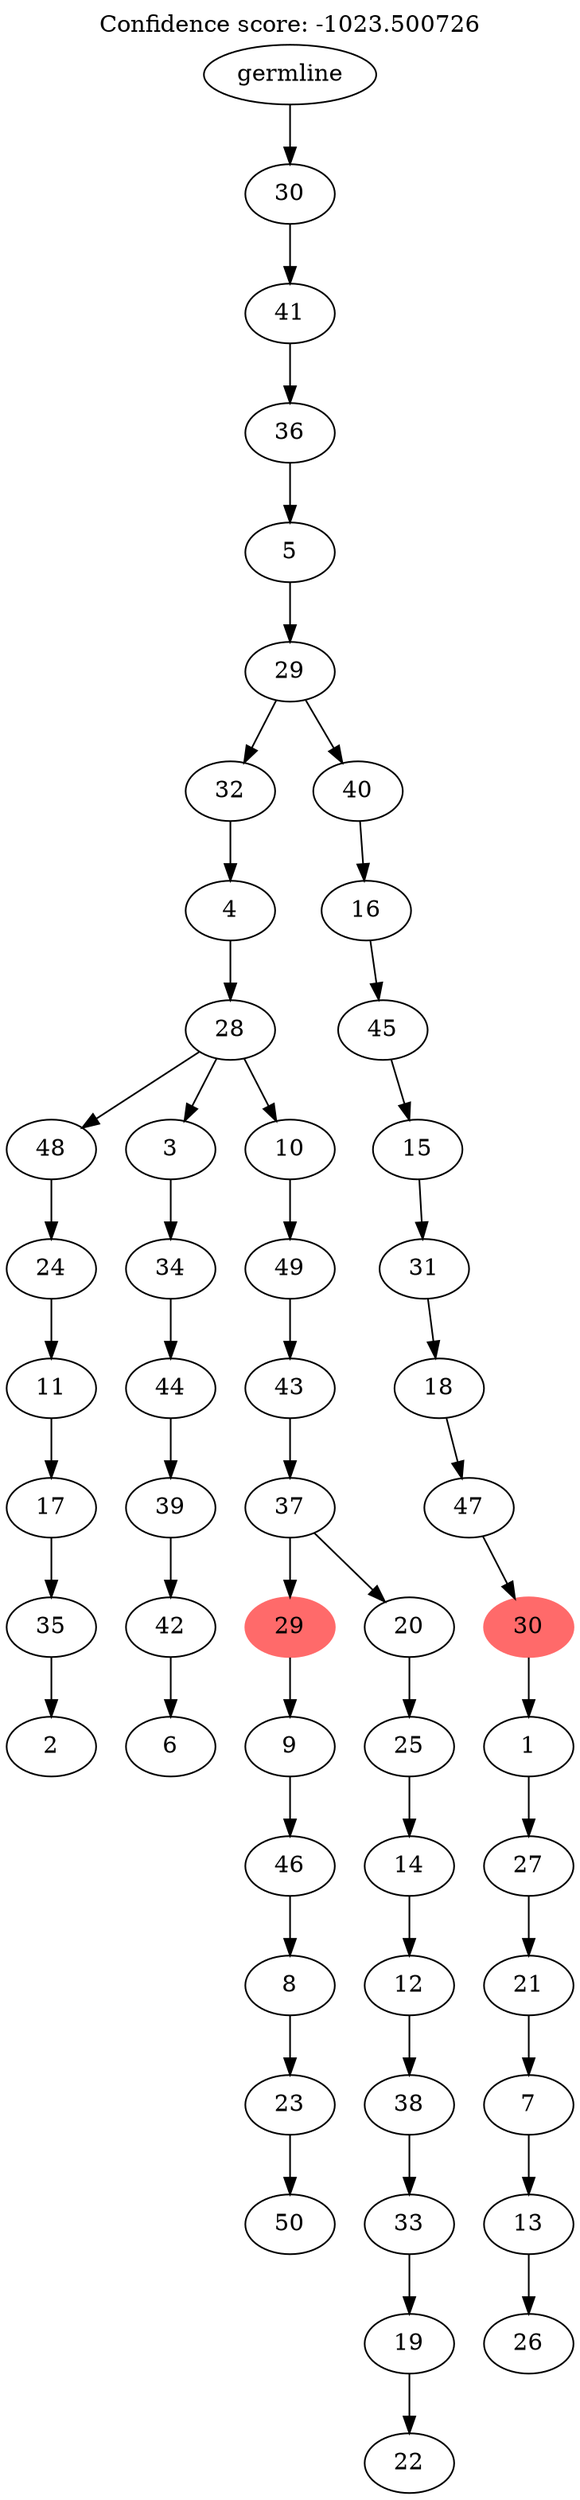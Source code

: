 digraph g {
	"51" -> "52";
	"52" [label="2"];
	"50" -> "51";
	"51" [label="35"];
	"49" -> "50";
	"50" [label="17"];
	"48" -> "49";
	"49" [label="11"];
	"47" -> "48";
	"48" [label="24"];
	"45" -> "46";
	"46" [label="6"];
	"44" -> "45";
	"45" [label="42"];
	"43" -> "44";
	"44" [label="39"];
	"42" -> "43";
	"43" [label="44"];
	"41" -> "42";
	"42" [label="34"];
	"39" -> "40";
	"40" [label="50"];
	"38" -> "39";
	"39" [label="23"];
	"37" -> "38";
	"38" [label="8"];
	"36" -> "37";
	"37" [label="46"];
	"35" -> "36";
	"36" [label="9"];
	"33" -> "34";
	"34" [label="22"];
	"32" -> "33";
	"33" [label="19"];
	"31" -> "32";
	"32" [label="33"];
	"30" -> "31";
	"31" [label="38"];
	"29" -> "30";
	"30" [label="12"];
	"28" -> "29";
	"29" [label="14"];
	"27" -> "28";
	"28" [label="25"];
	"26" -> "27";
	"27" [label="20"];
	"26" -> "35";
	"35" [color=indianred1, style=filled, label="29"];
	"25" -> "26";
	"26" [label="37"];
	"24" -> "25";
	"25" [label="43"];
	"23" -> "24";
	"24" [label="49"];
	"22" -> "23";
	"23" [label="10"];
	"22" -> "41";
	"41" [label="3"];
	"22" -> "47";
	"47" [label="48"];
	"21" -> "22";
	"22" [label="28"];
	"20" -> "21";
	"21" [label="4"];
	"18" -> "19";
	"19" [label="26"];
	"17" -> "18";
	"18" [label="13"];
	"16" -> "17";
	"17" [label="7"];
	"15" -> "16";
	"16" [label="21"];
	"14" -> "15";
	"15" [label="27"];
	"13" -> "14";
	"14" [label="1"];
	"12" -> "13";
	"13" [color=indianred1, style=filled, label="30"];
	"11" -> "12";
	"12" [label="47"];
	"10" -> "11";
	"11" [label="18"];
	"9" -> "10";
	"10" [label="31"];
	"8" -> "9";
	"9" [label="15"];
	"7" -> "8";
	"8" [label="45"];
	"6" -> "7";
	"7" [label="16"];
	"5" -> "6";
	"6" [label="40"];
	"5" -> "20";
	"20" [label="32"];
	"4" -> "5";
	"5" [label="29"];
	"3" -> "4";
	"4" [label="5"];
	"2" -> "3";
	"3" [label="36"];
	"1" -> "2";
	"2" [label="41"];
	"0" -> "1";
	"1" [label="30"];
	"0" [label="germline"];
	labelloc="t";
	label="Confidence score: -1023.500726";
}

